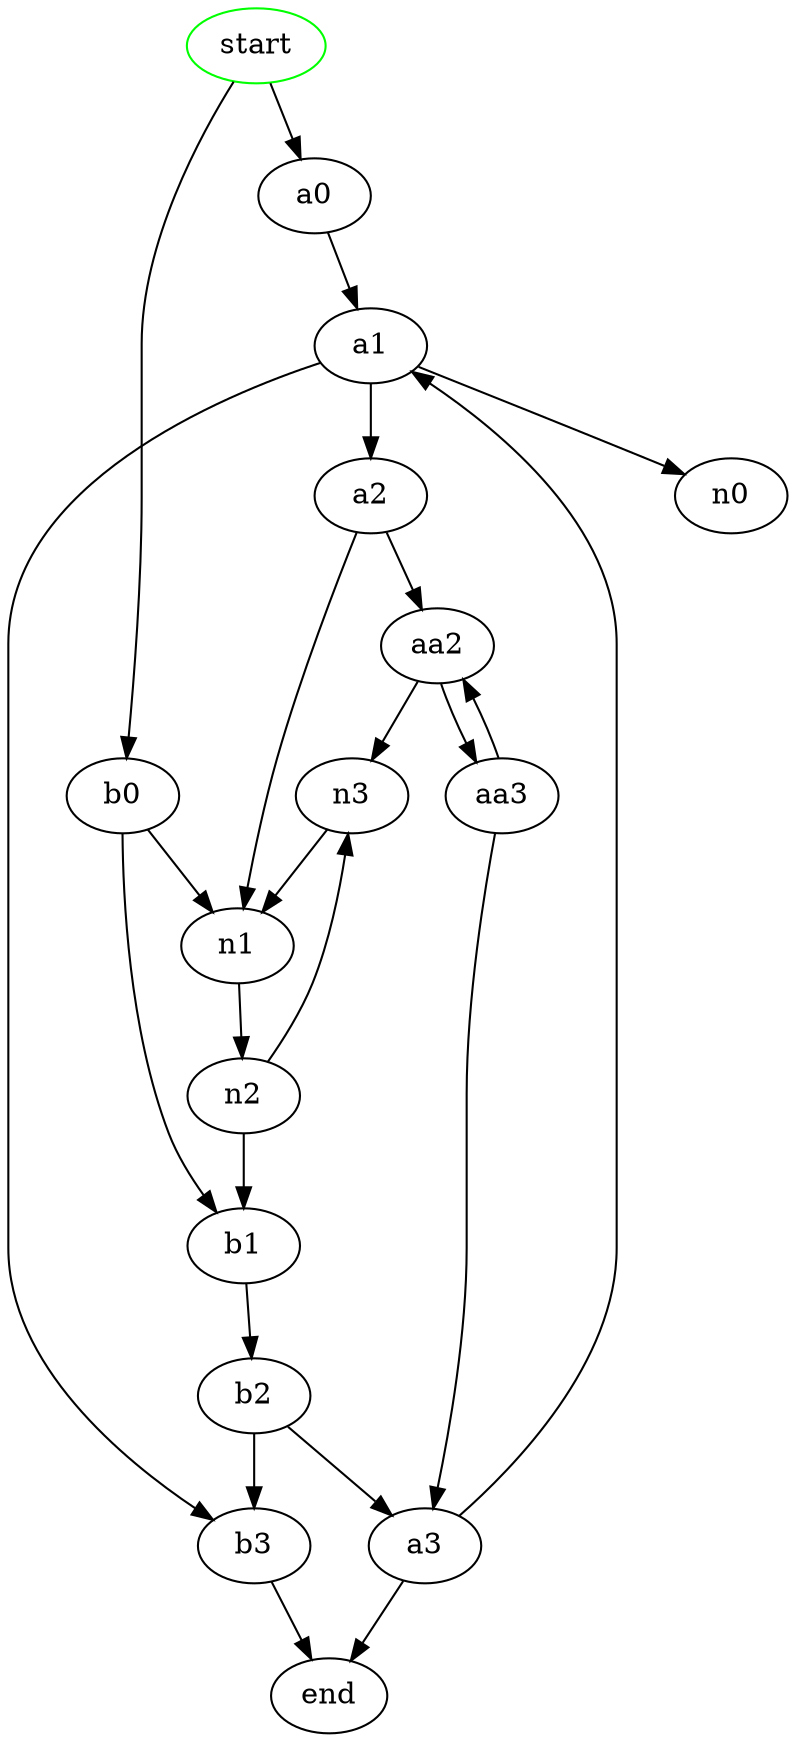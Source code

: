 digraph G {
"start" [color=green];
start -> a0;
start -> b0;
a0 -> a1;
a1->a2;
a1->b3;
a2->aa2;
aa2->aa3;
aa3->a3;
aa3->aa2;
aa2->n3;
a3->a1;
a3->end;
b0->b1;
b1->b2;
b2->a3;
b2->b3;
b3->end;
a1->n0
a2->n1;
n1->n2;
n2->n3;
n3->n1;
n2->b1
b0->n1;
}
